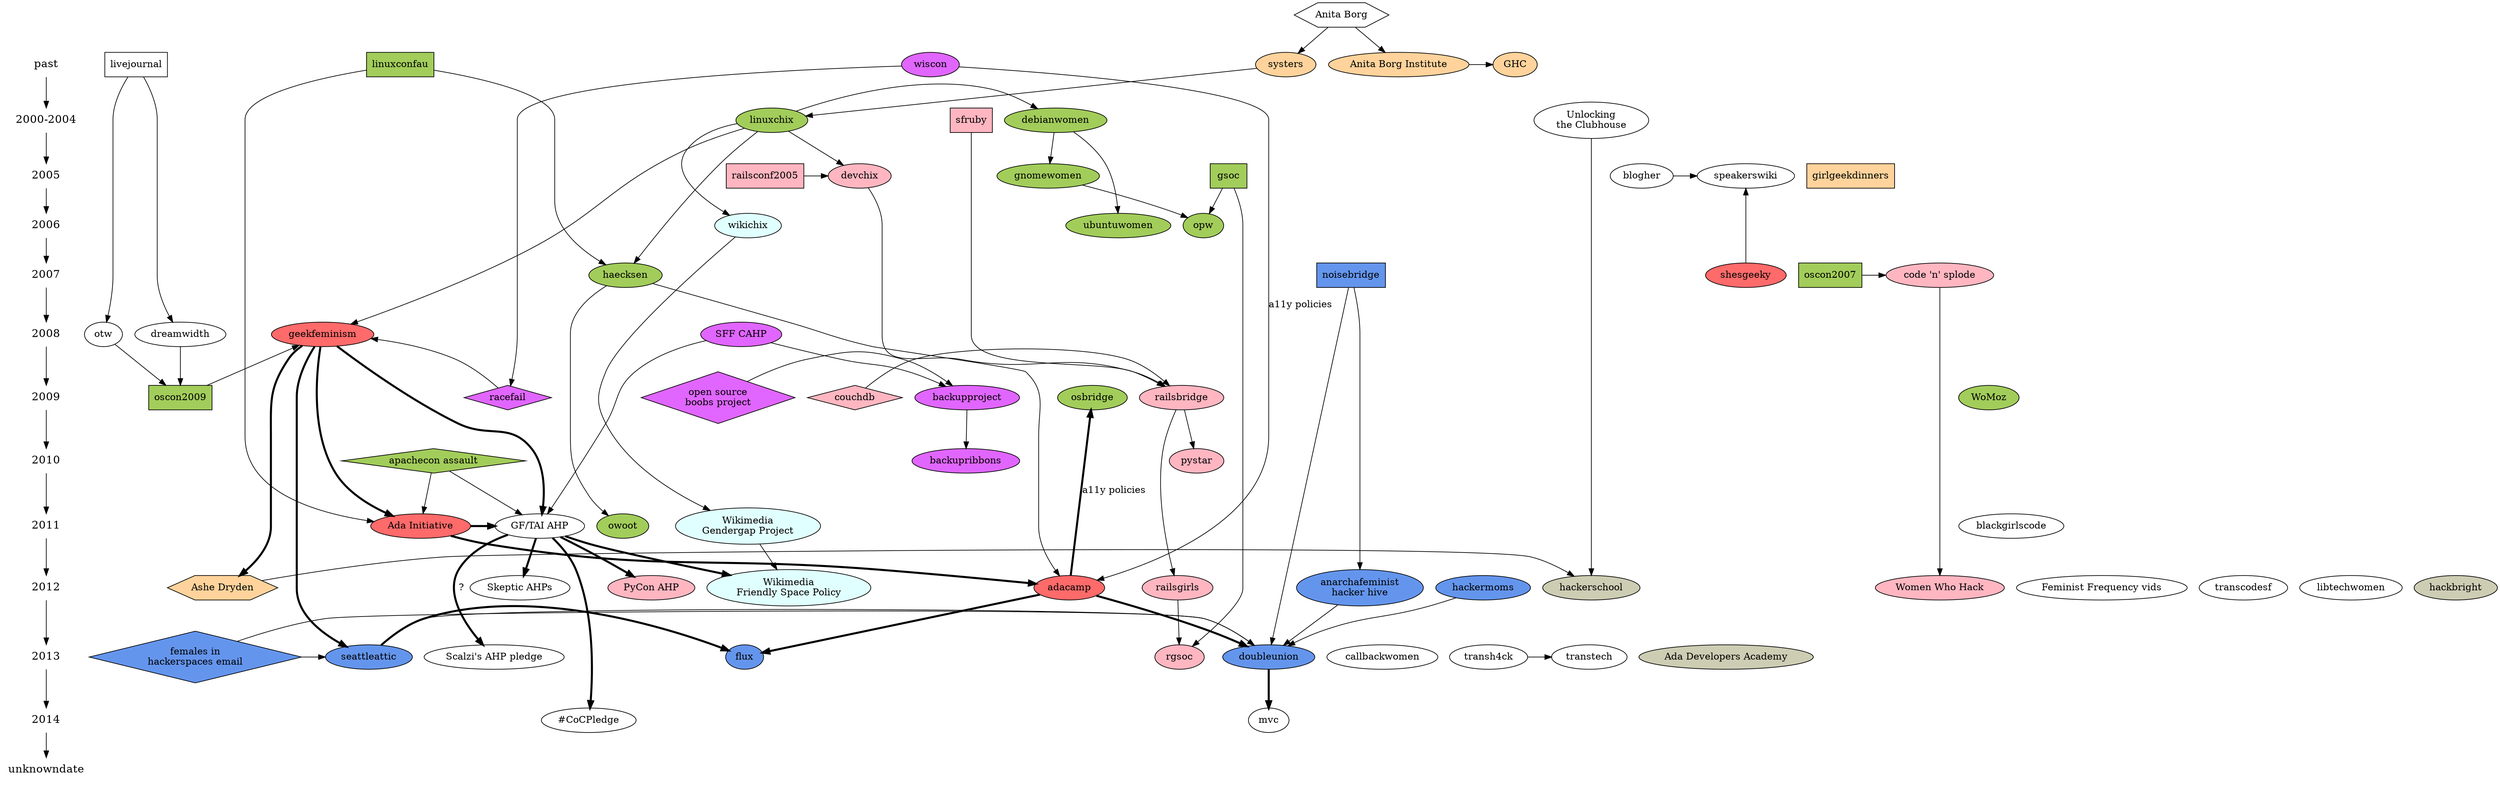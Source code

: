 digraph GeekFeminismFamilyTree {

  /*
     The following shapes are used for different types of things:
     oval = geek feminist/women-in-tech/etc organisation
     rectangle = orgs that aren't particularly feminist, but are influential
     diamond = event/incident (cf. GF wiki "Timeline of Incidents")
  */

  /*
     And this section lays out the history in terms of years.
  */

  {
    node [shape=plaintext, fontsize=16];
    past -> "2000-2004" -> 2005 -> 2006 -> 2007 -> 2008 -> 2009 -> 2010 -> 2011 -> 2012 -> 2013 -> 2014 -> unknowndate;
  }
  { rank = same; past; livejournal; wiscon; linuxconfau; "Anita Borg Institute"; systers, GHC}
  { rank = same; "2000-2004"; linuxchix; sfruby; debianwomen, "Unlocking\nthe Clubhouse"}
  { rank = same; 2005; railsconf2005; devchix; blogher; speakerswiki; girlgeekdinners; gnomewomen; gsoc; }
  { rank = same; 2006; wikichix; ubuntuwomen; opw; }
  { rank = same; 2007; haecksen; shesgeeky; noisebridge; oscon2007; "code 'n' splode"}
  { rank = same; 2008; "SFF CAHP"; geekfeminism; dreamwidth; otw; }
  { rank = same; 2009; oscon2009; racefail; couchdb; railsbridge; "open source\nboobs project"; backupproject; osbridge; WoMoz}
  { rank = same; 2010; "apachecon assault"; backupribbons; }
  { rank = same; 2011; "Ada Initiative"; "GF/TAI AHP"; owoot; blackgirlscode; "Wikimedia\nGendergap Project" }
  { rank = same; 2012; adacamp; railsgirls; "Wikimedia\nFriendly Space Policy"; "Skeptic AHPs"; "PyCon AHP"; "Feminist Frequency vids"; transcodesf; libtechwomen; "anarchafeminist\nhacker hive"; "Ashe Dryden"; hackbright; hackerschool; hackermoms; "Women Who Hack" }
  { rank = same; 2013; seattleattic; flux; doubleunion; rgsoc; callbackwomen; "Scalzi's AHP pledge"; transh4ck; transtech; "females in\nhackerspaces email"; "Ada Developers Academy"}
  { rank = same; 2014; mvc; "#CoCPledge"; }
  { rank = same; 2014; mvc }
  { rank = same; unknowndate; }

  /*
    This section lays out different communities and colour codes them.
  */

  /* pan-geekdom/"open stuff" orgs */

  geekfeminism [style=filled, fillcolor=indianred1];
  "Ada Initiative" [style=filled, fillcolor=indianred1];
  adacamp [style=filled, fillcolor=indianred1];
  shesgeeky [style=filled, fillcolor=indianred1];

  /* hacker spaces */
  noisebridge [style=filled, fillcolor=cornflowerblue];
  doubleunion [style=filled, fillcolor=cornflowerblue];
  flux [style=filled, fillcolor=cornflowerblue];
  seattleattic [style=filled, fillcolor=cornflowerblue];
  "females in\nhackerspaces email" [style=filled, fillcolor=cornflowerblue];
  "anarchafeminist\nhacker hive" [style=filled, fillcolor=cornflowerblue];
  "hackermoms" [style=filled, fillcolor=cornflowerblue];

  /* open source */
  linuxchix [style=filled, fillcolor=darkolivegreen3];
  linuxconfau [style=filled, fillcolor=darkolivegreen3];
  gnomewomen [style=filled, fillcolor=darkolivegreen3];
  debianwomen [style=filled, fillcolor=darkolivegreen3];
  ubuntuwomen [style=filled, fillcolor=darkolivegreen3];
  haecksen [style=filled, fillcolor=darkolivegreen3];
  owoot [style=filled, fillcolor=darkolivegreen3];
  oscon2007 [style=filled, fillcolor=darkolivegreen3];
  oscon2009 [style=filled, fillcolor=darkolivegreen3];
  osbridge [style=filled, fillcolor=darkolivegreen3];
  gsoc [style=filled, fillcolor=darkolivegreen3];
  opw [style=filled, fillcolor=darkolivegreen3];
  WoMoz [style=filled, fillcolor=darkolivegreen3];
  "apachecon assault" [style=filled, fillcolor=darkolivegreen3];

  /* programming language and general programming communities */
  railsconf2005 [style=filled, fillcolor=lightpink];
  devchix [style=filled, fillcolor=lightpink];
  railsbridge [style=filled, fillcolor=lightpink];
  pystar [style=filled, fillcolor=lightpink];
  railsgirls [style=filled, fillcolor=lightpink];
  rgsoc [style=filled, fillcolor=lightpink];
  couchdb [style=filled, fillcolor=lightpink];
  sfruby [style=filled, fillcolor=lightpink];
  "PyCon AHP" [style=filled, fillcolor=lightpink];
  "code 'n' splode" [style=filled, fillcolor=lightpink];
  "Women Who Hack" [style=filled, fillcolor=lightpink];

  /* tech industry generally */
  systers [style=filled, fillcolor=burlywood1];
  "Anita Borg Institute" [style=filled, fillcolor=burlywood1];
  GHC [style=filled, fillcolor=burlywood1];
  girlgeekdinners [style=filled, fillcolor=burlywood1];
  "Ashe Dryden" [style=filled, fillcolor=burlywood1];

  /* hacker schools and academies */
  hackerschool [style=filled, fillcolor=lightyellow3];
  hackbright [style=filled, fillcolor=lightyellow3];
  "Ada Developers Academy" [style=filled, fillcolor=lightyellow3];

  /* Wikis */
  wikichix [style=filled, fillcolor=lightcyan];
  "Wikimedia\nGendergap Project" [style=filled, fillcolor=lightcyan];
  "Wikimedia\nFriendly Space Policy" [style=filled, fillcolor=lightcyan];

  /* SFF fandom */

  wiscon [style=filled, fillcolor=mediumorchid1];
  racefail [style=filled, fillcolor=mediumorchid1];
  "open source\nboobs project" [style=filled, fillcolor=mediumorchid1];
  backupproject [style=filled, fillcolor=mediumorchid1];
  backupribbons [style=filled, fillcolor=mediumorchid1];
  "SFF CAHP" [style=filled, fillcolor=mediumorchid1];


  /*
     And now, finally, the connections between different groups
  */

  /* Anita Borg Institute related stuff */

  "Anita Borg" [shape=hexagon]
  "Anita Borg" -> systers;
  "Anita Borg" -> "Anita Borg Institute";
  "Anita Borg Institute" -> "GHC"
  systers -> linuxchix;

  /* Other individuals */
  "Ashe Dryden" [shape=hexagon]
  geekfeminism -> "Ashe Dryden" [penwidth=3];

  /* GGD explicitly identify as non-feminist
   * news.bbc.co.uk/2/hi/technology/8663593.stm */
  girlgeekdinners [shape=rectangle]

  /* Skud set up the GF wiki in 2008, mostly inspired by earlier "women
   * in open source" communities such as linuxchix */
  linuxchix -> geekfeminism;

  /* in 2009, Racefail introduced Skud and other GF wiki contributors to
   * a lot of new ideas */
  racefail -> geekfeminism;
  racefail [shape=diamond];

  /* in 2010, the Noirin Plunkett's assault at ApacheCon triggered
   * discussions about anti-harassment that would lead to the formation
   * of the Ada Initiative */
  "apachecon assault" -> "Ada Initiative";
  "apachecon assault" [shape=diamond];

  /* GF (esp. volunteer burnout) was an influence on TAI */
  geekfeminism -> "Ada Initiative" [penwidth=3];

  /* The first TAI discussions were held at LCA */
  linuxconfau -> "Ada Initiative";
  linuxconfau [shape=rectangle];

  /* TAI wrote the first conf anti-harassment poilcy in response to the
   * apachecon assault */
  "apachecon assault" -> "GF/TAI AHP"
  "geekfeminism" -> "GF/TAI AHP" [penwidth=3];
  "Ada Initiative" -> "GF/TAI AHP" [penwidth=3];

  /* The Con Anti-Harassment Policy (out of SFF fandom) also inspired it */
  "SFF CAHP" -> "GF/TAI AHP"

  /* Vaguely related: Open Source Boob Project and Backup Project */
  "open source\nboobs project" -> backupproject
  "open source\nboobs project" [shape=diamond]
  "SFF CAHP" -> backupproject
  backupproject -> backupribbons;

  /* The GF/TAI AHP inspired the PyCon variant */
  "GF/TAI AHP" -> "PyCon AHP" [penwidth=3];

  /* The GF/TAI AHP inspired the skeptic variants */
  "GF/TAI AHP" -> "Skeptic AHPs" [penwidth=3];
  "GF/TAI AHP" -> "#CoCPledge" [penwidth=3];

  /* Sumana acknowledges GF as inspiration for Wikimedia\nfriendly space
   policy */

  "GF/TAI AHP" -> "Wikimedia\nFriendly Space Policy" [penwidth=3];
  "Wikimedia\nGendergap Project" -> "Wikimedia\nFriendly Space Policy";

  /* Causation here is less clear. */
  "GF/TAI AHP" -> "Scalzi's AHP pledge" [penwidth=3, label="?"];

  "Ada Initiative" -> adacamp [penwidth=3];

  /* Adacamp was inspired in some ways by Wiscon, eg. accessibility */
  wiscon -> adacamp [label="a11y policies"];
  /* and then open source bridge picked up some of that from adacamp */
  adacamp -> osbridge [label="a11y policies", penwidth=3];


  /* Hackerspaces! */
  "females in\nhackerspaces email" [shape="diamond"];
  "females in\nhackerspaces email" -> seattleattic;
  "females in\nhackerspaces email" -> doubleunion;

  noisebridge [shape="rectangle"];
  noisebridge -> "anarchafeminist\nhacker hive"
  noisebridge -> doubleunion;
  "anarchafeminist\nhacker hive" -> doubleunion;
  adacamp -> flux [penwidth=3];
  seattleattic -> flux [penwidth=3];

  /* DoubleUnion came out of AdaCamp SF in 2013 */
  adacamp -> doubleunion [penwidth=3];
  geekfeminism -> seattleattic [penwidth=3];
  /* pretty sure  hackermoms was also an inspiration? */
  hackermoms -> doubleunion;
  seattleattic -> doubleunion;

  /* shanley and amelia met at a doubleunion event then started MVC */
  doubleunion -> mvc [penwidth=3];

  /* Various early women-in-open-source mailing lists etc */
  linuxchix -> debianwomen;
  debianwomen -> ubuntuwomen;
  /* Direct ancestry, because Hanna Wallach did debianwomen first and
   * then GNOME Women, and was never a big participant in LinuxChix*/
  debianwomen -> gnomewomen;
  haecksen -> owoot;

  /* Wikichix was named after/inspired by Linuxchix */

  linuxchix -> wikichix;
  /* I presume wikichiz was an influence on the gendergap project? */
  wikichix -> "Wikimedia\nGendergap Project";

  /* Gnome Outreach Program for Women, now FOSS OPW */
  gnomewomen -> opw;
  /* "The Outreach Program for Women (OPW) was inspired by Google's
   * Summer of Code and by how few women applied for it."
   * via gnome.org/opw (why can't I include double slashes in a comment?)
   */
  gsoc -> opw;
  gsoc [shape=rectangle]

  /* LinuxChix inspired the Haecksen miniconf at LCA */
  linuxchix -> haecksen;
  linuxconfau -> haecksen;

  /* Both creations of Mary Gardiner's, one of the inputs to AdaCamp is
     what wasn't possible with Haecksen */
  haecksen -> adacamp;

  /* RailsBridge happened in response to the CouchDB incident at
   * GoGaRuCo */
  couchdb -> railsbridge;
  couchdb [shape=diamond];
  railsbridge -> pystar;
  railsbridge -> railsgirls;

  /* There's now a rails girls summer of code */

  railsgirls -> rgsoc;
  gsoc -> rgsoc;

  wiscon -> racefail;

  /* Livejournal (esp. their fail) inspired DW and OTW */
  livejournal -> dreamwidth;
  livejournal -> otw;
  livejournal [shape=rectangle]

  /* Dreamwidth and OTW inspired Skud's 2009 OSCON keynote */
  dreamwidth -> oscon2009;
  otw -> oscon2009;
  oscon2009 [shape=rectangle];

  /* GF blog came out of the oscon2009 keynote, as a place to have
   * ongoing conversations */
  oscon2009 -> geekfeminism;

  oscon2007 -> "code 'n' splode";
  oscon2007 [shape=rectangle];

  "code 'n' splode" -> "Women Who Hack";

  /* Trans*H4CK inspired the Transtech meetups
   * lukasblakk.com/why-i-was-part-of-creating-a-thing-called-transtech/ */
  transh4ck -> transtech;

  /* Speaker's wiki (www.socialtext.net/speakers) came out of BlogHer
   * '05 and is supported by She's Geeky */
  blogher -> speakerswiki;
  shesgeeky -> speakerswiki;

  /* Desi McAdam started DevChix in 2005 with initial membership from user groups and RailsConf 2005 */
  /* After seeing few women at SFRuby, Sarah Mei worked with DevChix folks organizing RailsBridge on the DevChix wiki */
  railsconf2005 -> devchix;
  linuxchix -> devchix;
  devchix -> railsbridge;
  sfruby -> railsbridge;
  sfruby [shape=rectangle];
  railsconf2005 [shape=rectangle];

  /* hackerschool was influenced by Unlocking the Clubhouse */
  "Unlocking\nthe Clubhouse" -> hackerschool;
  /* and by Ashe twitter.com/nicholasbs/status/476033083876315137 */
  "Ashe Dryden" -> hackerschool;

  libtechwomen;

}
